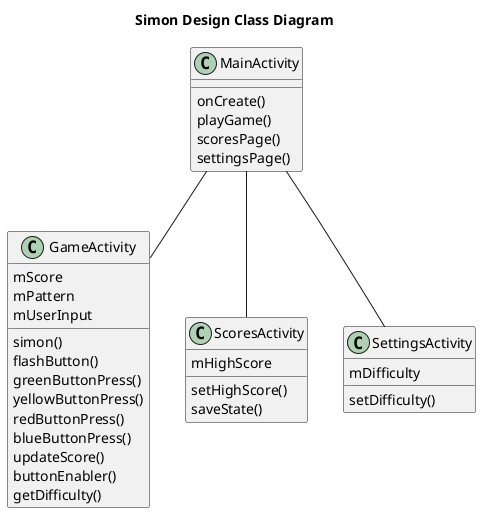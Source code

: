 
@startuml
title Simon Design Class Diagram

class MainActivity{
onCreate()
playGame()
scoresPage()
settingsPage()
}

class GameActivity{
mScore
mPattern
mUserInput

simon()
flashButton()
greenButtonPress()
yellowButtonPress()
redButtonPress()
blueButtonPress()
updateScore()
buttonEnabler()
getDifficulty()
}

class ScoresActivity{
mHighScore
setHighScore()
saveState()
}

class SettingsActivity {
mDifficulty
setDifficulty()
}


MainActivity -- GameActivity
MainActivity -- ScoresActivity
MainActivity -- SettingsActivity
@enduml